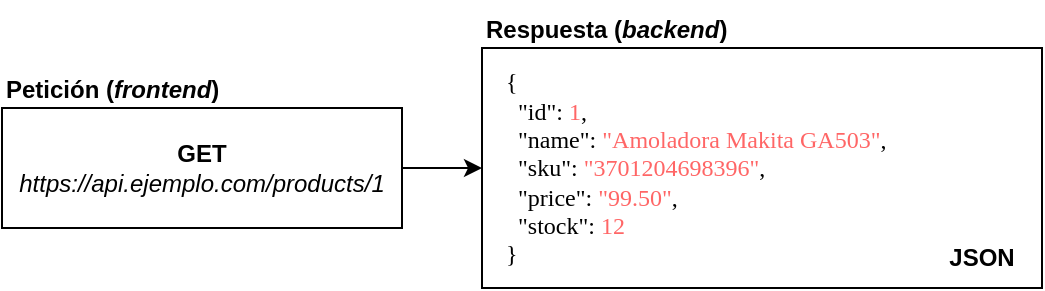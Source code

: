 <mxfile version="26.2.14">
  <diagram name="Page-1" id="dV4gOR_IBtZmmg_PkJwF">
    <mxGraphModel dx="1426" dy="758" grid="1" gridSize="10" guides="1" tooltips="1" connect="1" arrows="1" fold="1" page="1" pageScale="1" pageWidth="827" pageHeight="1169" math="0" shadow="0">
      <root>
        <mxCell id="0" />
        <mxCell id="1" parent="0" />
        <mxCell id="Sd7unRfTBgieK_2XC20D-6" style="edgeStyle=orthogonalEdgeStyle;rounded=0;orthogonalLoop=1;jettySize=auto;html=1;entryX=0;entryY=0.5;entryDx=0;entryDy=0;" edge="1" parent="1" source="Sd7unRfTBgieK_2XC20D-1" target="Sd7unRfTBgieK_2XC20D-2">
          <mxGeometry relative="1" as="geometry" />
        </mxCell>
        <mxCell id="Sd7unRfTBgieK_2XC20D-1" value="&lt;b&gt;GET&lt;/b&gt;&lt;div&gt;&lt;i&gt;https://api.ejemplo.com/products/1&lt;/i&gt;&lt;/div&gt;" style="rounded=0;whiteSpace=wrap;html=1;" vertex="1" parent="1">
          <mxGeometry x="140" y="170" width="200" height="60" as="geometry" />
        </mxCell>
        <mxCell id="Sd7unRfTBgieK_2XC20D-9" value="" style="group" vertex="1" connectable="0" parent="1">
          <mxGeometry x="380" y="140" width="280" height="120" as="geometry" />
        </mxCell>
        <mxCell id="Sd7unRfTBgieK_2XC20D-2" value="&lt;font data-font-src=&quot;https://fonts.googleapis.com/css?family=Cascadia+Code&quot; face=&quot;Cascadia Code&quot;&gt;{&lt;br&gt;&amp;nbsp; &quot;id&quot;: &lt;font style=&quot;color: rgb(255, 102, 102);&quot;&gt;1&lt;/font&gt;,&lt;br&gt;&amp;nbsp; &quot;name&quot;: &lt;font style=&quot;color: rgb(255, 102, 102);&quot;&gt;&quot;Amoladora Makita GA503&quot;&lt;/font&gt;,&lt;br&gt;&amp;nbsp; &quot;sku&quot;: &lt;font style=&quot;color: rgb(255, 102, 102);&quot;&gt;&quot;3701204698396&quot;&lt;/font&gt;,&lt;br&gt;&amp;nbsp; &quot;price&quot;: &lt;font style=&quot;color: rgb(255, 102, 102);&quot;&gt;&quot;99.50&quot;&lt;/font&gt;,&lt;br&gt;&amp;nbsp; &lt;/font&gt;&lt;span style=&quot;font-family: &amp;quot;Cascadia Code&amp;quot;; background-color: transparent; color: light-dark(rgb(0, 0, 0), rgb(255, 255, 255));&quot;&gt;&quot;stock&quot;: &lt;/span&gt;&lt;span style=&quot;font-family: &amp;quot;Cascadia Code&amp;quot;; background-color: transparent;&quot;&gt;&lt;font style=&quot;color: light-dark(rgb(255, 102, 102), rgb(255, 255, 255));&quot;&gt;12&lt;/font&gt;&lt;/span&gt;&lt;div&gt;&lt;font data-font-src=&quot;https://fonts.googleapis.com/css?family=Cascadia+Code&quot; face=&quot;Cascadia Code&quot;&gt;}&lt;/font&gt;&lt;/div&gt;" style="rounded=0;whiteSpace=wrap;html=1;align=left;spacingLeft=10;" vertex="1" parent="Sd7unRfTBgieK_2XC20D-9">
          <mxGeometry width="280" height="120" as="geometry" />
        </mxCell>
        <mxCell id="Sd7unRfTBgieK_2XC20D-7" value="&lt;b&gt;JSON&lt;/b&gt;" style="text;html=1;align=center;verticalAlign=middle;whiteSpace=wrap;rounded=0;" vertex="1" parent="Sd7unRfTBgieK_2XC20D-9">
          <mxGeometry x="220" y="90" width="60" height="30" as="geometry" />
        </mxCell>
        <mxCell id="Sd7unRfTBgieK_2XC20D-11" value="&lt;b&gt;Petición (&lt;i&gt;frontend&lt;/i&gt;)&lt;/b&gt;" style="text;html=1;align=left;verticalAlign=middle;whiteSpace=wrap;rounded=0;" vertex="1" parent="1">
          <mxGeometry x="140" y="146" width="110" height="30" as="geometry" />
        </mxCell>
        <mxCell id="Sd7unRfTBgieK_2XC20D-12" value="&lt;b&gt;Respuesta (&lt;i&gt;backend&lt;/i&gt;)&lt;/b&gt;" style="text;html=1;align=left;verticalAlign=middle;whiteSpace=wrap;rounded=0;" vertex="1" parent="1">
          <mxGeometry x="380" y="116" width="150" height="30" as="geometry" />
        </mxCell>
      </root>
    </mxGraphModel>
  </diagram>
</mxfile>
